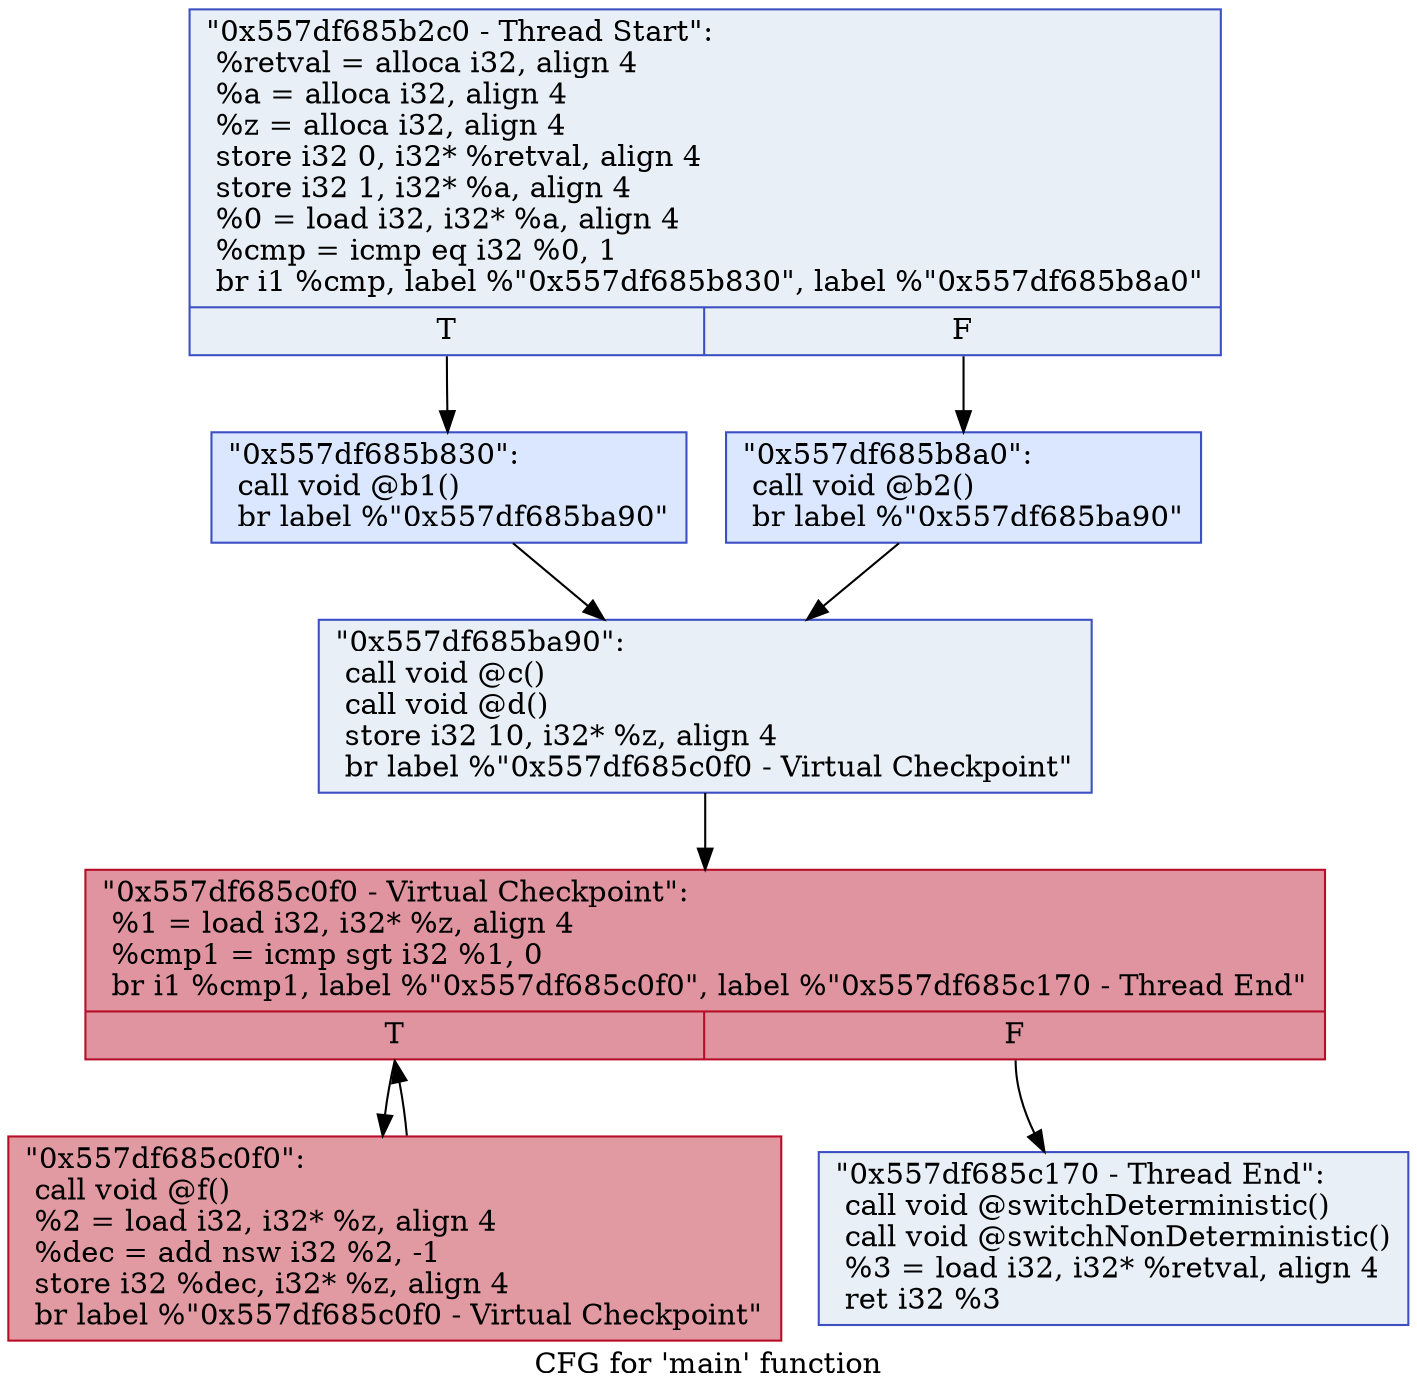 digraph "CFG for 'main' function" {
	label="CFG for 'main' function";

	Node0x557df685b2c0 [shape=record,color="#3d50c3ff", style=filled, fillcolor="#cedaeb70",label="{\"0x557df685b2c0 - Thread Start\":\l  %retval = alloca i32, align 4\l  %a = alloca i32, align 4\l  %z = alloca i32, align 4\l  store i32 0, i32* %retval, align 4\l  store i32 1, i32* %a, align 4\l  %0 = load i32, i32* %a, align 4\l  %cmp = icmp eq i32 %0, 1\l  br i1 %cmp, label %\"0x557df685b830\", label %\"0x557df685b8a0\"\l|{<s0>T|<s1>F}}"];
	Node0x557df685b2c0:s0 -> Node0x557df685b830;
	Node0x557df685b2c0:s1 -> Node0x557df685b8a0;
	Node0x557df685b830 [shape=record,color="#3d50c3ff", style=filled, fillcolor="#abc8fd70",label="{\"0x557df685b830\":                                 \l  call void @b1()\l  br label %\"0x557df685ba90\"\l}"];
	Node0x557df685b830 -> Node0x557df685ba90;
	Node0x557df685b8a0 [shape=record,color="#3d50c3ff", style=filled, fillcolor="#abc8fd70",label="{\"0x557df685b8a0\":                                 \l  call void @b2()\l  br label %\"0x557df685ba90\"\l}"];
	Node0x557df685b8a0 -> Node0x557df685ba90;
	Node0x557df685ba90 [shape=record,color="#3d50c3ff", style=filled, fillcolor="#cedaeb70",label="{\"0x557df685ba90\":                                 \l  call void @c()\l  call void @d()\l  store i32 10, i32* %z, align 4\l  br label %\"0x557df685c0f0 - Virtual Checkpoint\"\l}"];
	Node0x557df685ba90 -> Node0x557df685bee0;
	Node0x557df685bee0 [shape=record,color="#b70d28ff", style=filled, fillcolor="#b70d2870",label="{\"0x557df685c0f0 - Virtual Checkpoint\":            \l  %1 = load i32, i32* %z, align 4\l  %cmp1 = icmp sgt i32 %1, 0\l  br i1 %cmp1, label %\"0x557df685c0f0\", label %\"0x557df685c170 - Thread End\"\l|{<s0>T|<s1>F}}"];
	Node0x557df685bee0:s0 -> Node0x557df685c0f0;
	Node0x557df685bee0:s1 -> Node0x557df685c170;
	Node0x557df685c0f0 [shape=record,color="#b70d28ff", style=filled, fillcolor="#bb1b2c70",label="{\"0x557df685c0f0\":                                 \l  call void @f()\l  %2 = load i32, i32* %z, align 4\l  %dec = add nsw i32 %2, -1\l  store i32 %dec, i32* %z, align 4\l  br label %\"0x557df685c0f0 - Virtual Checkpoint\"\l}"];
	Node0x557df685c0f0 -> Node0x557df685bee0;
	Node0x557df685c170 [shape=record,color="#3d50c3ff", style=filled, fillcolor="#cedaeb70",label="{\"0x557df685c170 - Thread End\":                    \l  call void @switchDeterministic()\l  call void @switchNonDeterministic()\l  %3 = load i32, i32* %retval, align 4\l  ret i32 %3\l}"];
}
